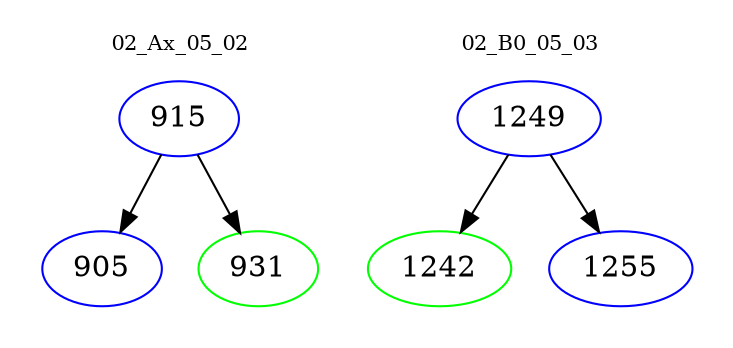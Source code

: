 digraph{
subgraph cluster_0 {
color = white
label = "02_Ax_05_02";
fontsize=10;
T0_915 [label="915", color="blue"]
T0_915 -> T0_905 [color="black"]
T0_905 [label="905", color="blue"]
T0_915 -> T0_931 [color="black"]
T0_931 [label="931", color="green"]
}
subgraph cluster_1 {
color = white
label = "02_B0_05_03";
fontsize=10;
T1_1249 [label="1249", color="blue"]
T1_1249 -> T1_1242 [color="black"]
T1_1242 [label="1242", color="green"]
T1_1249 -> T1_1255 [color="black"]
T1_1255 [label="1255", color="blue"]
}
}
